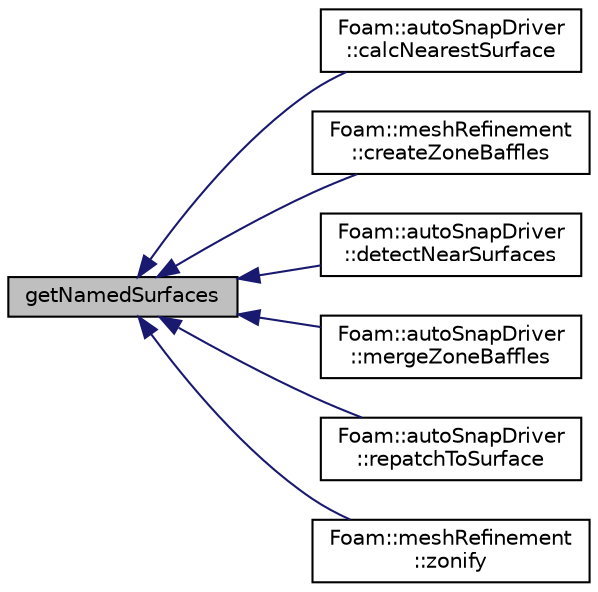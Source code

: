 digraph "getNamedSurfaces"
{
  bgcolor="transparent";
  edge [fontname="Helvetica",fontsize="10",labelfontname="Helvetica",labelfontsize="10"];
  node [fontname="Helvetica",fontsize="10",shape=record];
  rankdir="LR";
  Node1 [label="getNamedSurfaces",height=0.2,width=0.4,color="black", fillcolor="grey75", style="filled", fontcolor="black"];
  Node1 -> Node2 [dir="back",color="midnightblue",fontsize="10",style="solid",fontname="Helvetica"];
  Node2 [label="Foam::autoSnapDriver\l::calcNearestSurface",height=0.2,width=0.4,color="black",URL="$a00086.html#a0a334a64613ee0c208d8edf18306bcf2",tooltip="Per patch point calculate point on nearest surface. Set as. "];
  Node1 -> Node3 [dir="back",color="midnightblue",fontsize="10",style="solid",fontname="Helvetica"];
  Node3 [label="Foam::meshRefinement\l::createZoneBaffles",height=0.2,width=0.4,color="black",URL="$a01460.html#a79af0bcc267d8fda8b3f4e683cac915b",tooltip="Create baffles for faces straddling zoned surfaces. Return. "];
  Node1 -> Node4 [dir="back",color="midnightblue",fontsize="10",style="solid",fontname="Helvetica"];
  Node4 [label="Foam::autoSnapDriver\l::detectNearSurfaces",height=0.2,width=0.4,color="black",URL="$a00086.html#a1f0aa6841e7a037db0a22342f828e761",tooltip="Per patch point override displacement if in gap situation. "];
  Node1 -> Node5 [dir="back",color="midnightblue",fontsize="10",style="solid",fontname="Helvetica"];
  Node5 [label="Foam::autoSnapDriver\l::mergeZoneBaffles",height=0.2,width=0.4,color="black",URL="$a00086.html#a09b35dbc41cd9da97fc287b2d4049f9d",tooltip="Merge baffles. "];
  Node1 -> Node6 [dir="back",color="midnightblue",fontsize="10",style="solid",fontname="Helvetica"];
  Node6 [label="Foam::autoSnapDriver\l::repatchToSurface",height=0.2,width=0.4,color="black",URL="$a00086.html#abf0c9c836463b6164ef331dce238b2fa",tooltip="Repatch faces according to surface nearest the face centre. "];
  Node1 -> Node7 [dir="back",color="midnightblue",fontsize="10",style="solid",fontname="Helvetica"];
  Node7 [label="Foam::meshRefinement\l::zonify",height=0.2,width=0.4,color="black",URL="$a01460.html#a90cf965dfe02eb20f11a4a8c6035747f",tooltip="Put faces/cells into zones according to surface specification. "];
}
